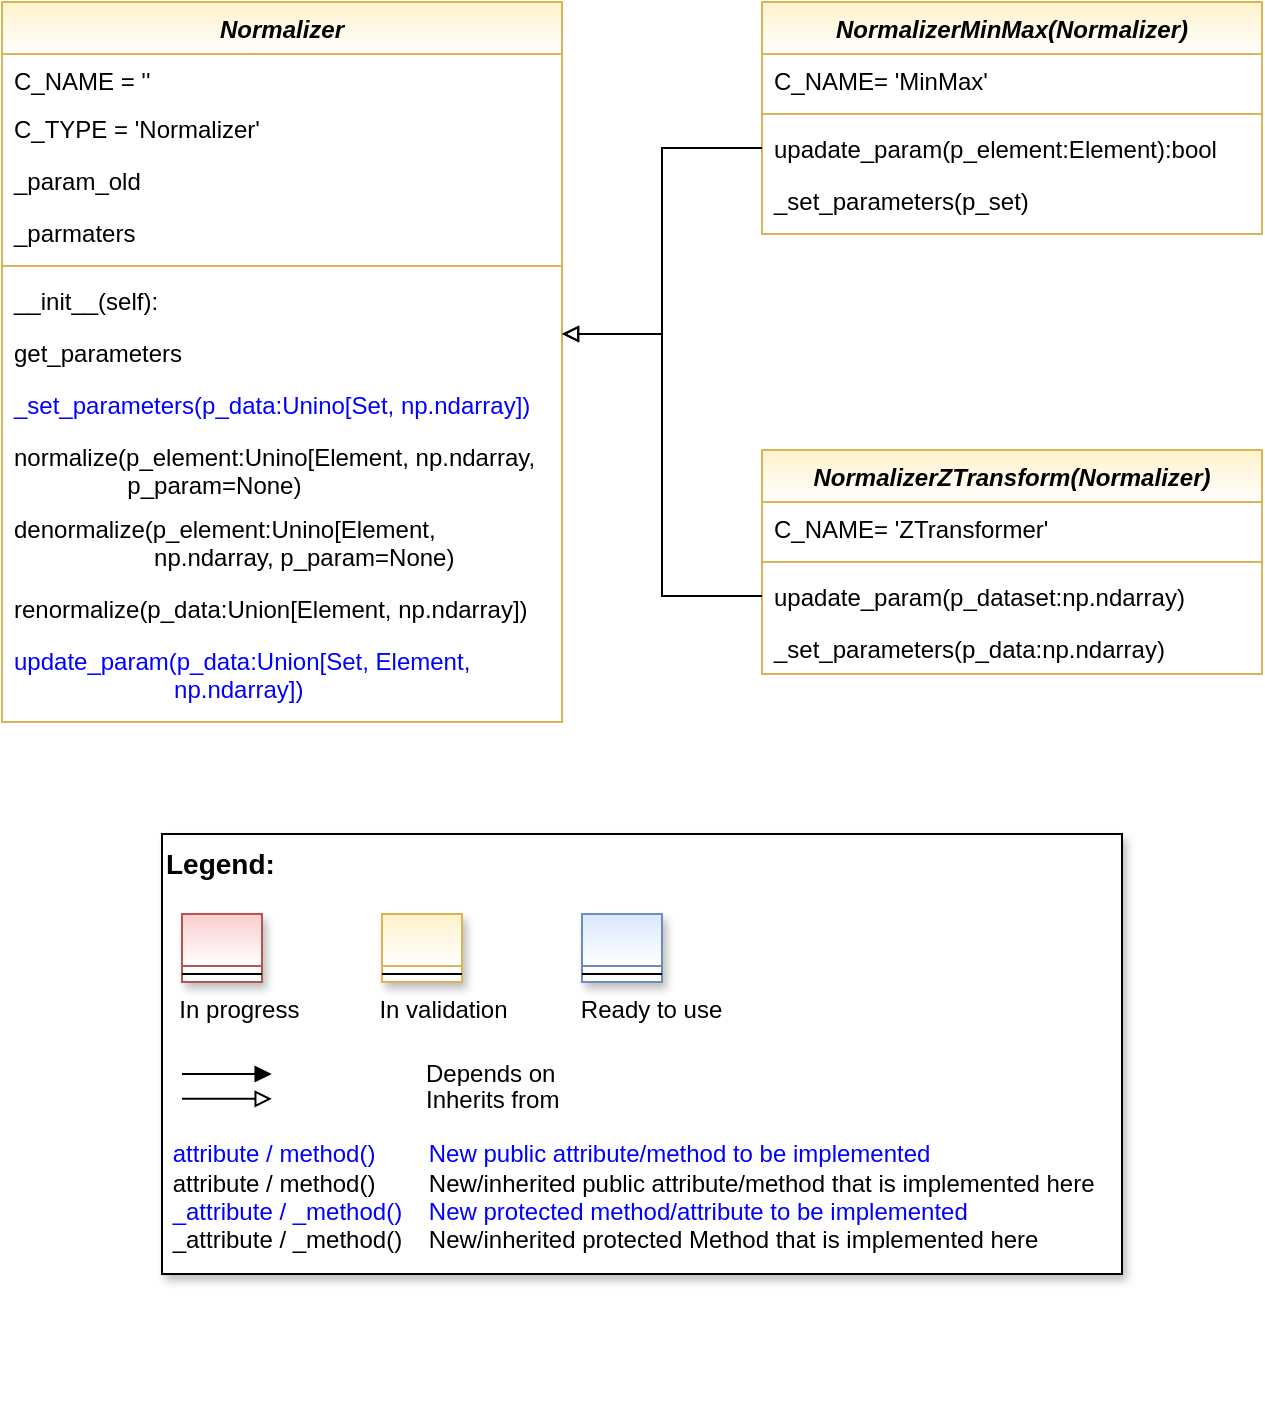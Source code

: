 <mxfile version="20.2.3" type="device"><diagram id="C5RBs43oDa-KdzZeNtuy" name="Page-1"><mxGraphModel dx="1038" dy="649" grid="1" gridSize="10" guides="1" tooltips="1" connect="1" arrows="1" fold="1" page="1" pageScale="1" pageWidth="827" pageHeight="1169" math="0" shadow="0"><root><mxCell id="WIyWlLk6GJQsqaUBKTNV-0"/><mxCell id="WIyWlLk6GJQsqaUBKTNV-1" parent="WIyWlLk6GJQsqaUBKTNV-0"/><mxCell id="zkfFHV4jXpPFQw0GAbJ--0" value="Normalizer" style="swimlane;fontStyle=3;align=center;verticalAlign=top;childLayout=stackLayout;horizontal=1;startSize=26;horizontalStack=0;resizeParent=1;resizeLast=0;collapsible=1;marginBottom=0;rounded=0;shadow=0;strokeWidth=1;fillColor=#fff2cc;strokeColor=#d6b656;gradientColor=#FFFFFF;" parent="WIyWlLk6GJQsqaUBKTNV-1" vertex="1"><mxGeometry x="80" y="84" width="280" height="360" as="geometry"><mxRectangle x="230" y="140" width="160" height="26" as="alternateBounds"/></mxGeometry></mxCell><mxCell id="zkfFHV4jXpPFQw0GAbJ--1" value="C_NAME = ''" style="text;align=left;verticalAlign=top;spacingLeft=4;spacingRight=4;overflow=hidden;rotatable=0;points=[[0,0.5],[1,0.5]];portConstraint=eastwest;" parent="zkfFHV4jXpPFQw0GAbJ--0" vertex="1"><mxGeometry y="26" width="280" height="24" as="geometry"/></mxCell><mxCell id="zkfFHV4jXpPFQw0GAbJ--2" value="C_TYPE = 'Normalizer'" style="text;align=left;verticalAlign=top;spacingLeft=4;spacingRight=4;overflow=hidden;rotatable=0;points=[[0,0.5],[1,0.5]];portConstraint=eastwest;rounded=0;shadow=0;html=0;" parent="zkfFHV4jXpPFQw0GAbJ--0" vertex="1"><mxGeometry y="50" width="280" height="26" as="geometry"/></mxCell><mxCell id="zkfFHV4jXpPFQw0GAbJ--3" value="_param_old" style="text;align=left;verticalAlign=top;spacingLeft=4;spacingRight=4;overflow=hidden;rotatable=0;points=[[0,0.5],[1,0.5]];portConstraint=eastwest;rounded=0;shadow=0;html=0;" parent="zkfFHV4jXpPFQw0GAbJ--0" vertex="1"><mxGeometry y="76" width="280" height="26" as="geometry"/></mxCell><mxCell id="eLnOqRD9iw0-AsLMPfdM-3" value="_parmaters" style="text;align=left;verticalAlign=top;spacingLeft=4;spacingRight=4;overflow=hidden;rotatable=0;points=[[0,0.5],[1,0.5]];portConstraint=eastwest;rounded=0;shadow=0;html=0;" parent="zkfFHV4jXpPFQw0GAbJ--0" vertex="1"><mxGeometry y="102" width="280" height="26" as="geometry"/></mxCell><mxCell id="zkfFHV4jXpPFQw0GAbJ--4" value="" style="line;html=1;strokeWidth=1;align=left;verticalAlign=middle;spacingTop=-1;spacingLeft=3;spacingRight=3;rotatable=0;labelPosition=right;points=[];portConstraint=eastwest;fillColor=#fff2cc;strokeColor=#d6b656;gradientColor=#FFFFFF;" parent="zkfFHV4jXpPFQw0GAbJ--0" vertex="1"><mxGeometry y="128" width="280" height="8" as="geometry"/></mxCell><mxCell id="8zqGU7UVI0wgR4KLh-GC-10" value="__init__(self):" style="text;align=left;verticalAlign=top;spacingLeft=4;spacingRight=4;overflow=hidden;rotatable=0;points=[[0,0.5],[1,0.5]];portConstraint=eastwest;" parent="zkfFHV4jXpPFQw0GAbJ--0" vertex="1"><mxGeometry y="136" width="280" height="26" as="geometry"/></mxCell><mxCell id="8zqGU7UVI0wgR4KLh-GC-9" value="get_parameters" style="text;align=left;verticalAlign=top;spacingLeft=4;spacingRight=4;overflow=hidden;rotatable=0;points=[[0,0.5],[1,0.5]];portConstraint=eastwest;" parent="zkfFHV4jXpPFQw0GAbJ--0" vertex="1"><mxGeometry y="162" width="280" height="26" as="geometry"/></mxCell><mxCell id="eLnOqRD9iw0-AsLMPfdM-6" value="_set_parameters(p_data:Unino[Set, np.ndarray])" style="text;align=left;verticalAlign=top;spacingLeft=4;spacingRight=4;overflow=hidden;rotatable=0;points=[[0,0.5],[1,0.5]];portConstraint=eastwest;fontColor=#0000FF;" parent="zkfFHV4jXpPFQw0GAbJ--0" vertex="1"><mxGeometry y="188" width="280" height="26" as="geometry"/></mxCell><mxCell id="zkfFHV4jXpPFQw0GAbJ--5" value="normalize(p_element:Unino[Element, np.ndarray,                  p_param=None)" style="text;align=left;verticalAlign=top;spacingLeft=4;spacingRight=4;overflow=hidden;rotatable=0;points=[[0,0.5],[1,0.5]];portConstraint=eastwest;whiteSpace=wrap;" parent="zkfFHV4jXpPFQw0GAbJ--0" vertex="1"><mxGeometry y="214" width="280" height="36" as="geometry"/></mxCell><mxCell id="8zqGU7UVI0wgR4KLh-GC-7" value="denormalize(p_element:Unino[Element,                      np.ndarray, p_param=None)" style="text;align=left;verticalAlign=top;spacingLeft=4;spacingRight=4;overflow=hidden;rotatable=0;points=[[0,0.5],[1,0.5]];portConstraint=eastwest;whiteSpace=wrap;" parent="zkfFHV4jXpPFQw0GAbJ--0" vertex="1"><mxGeometry y="250" width="280" height="40" as="geometry"/></mxCell><mxCell id="eLnOqRD9iw0-AsLMPfdM-4" value="renormalize(p_data:Union[Element, np.ndarray])" style="text;align=left;verticalAlign=top;spacingLeft=4;spacingRight=4;overflow=hidden;rotatable=0;points=[[0,0.5],[1,0.5]];portConstraint=eastwest;fontColor=#000000;" parent="zkfFHV4jXpPFQw0GAbJ--0" vertex="1"><mxGeometry y="290" width="280" height="26" as="geometry"/></mxCell><mxCell id="eLnOqRD9iw0-AsLMPfdM-5" value="update_param(p_data:Union[Set, Element,                         np.ndarray])" style="text;align=left;verticalAlign=top;spacingLeft=4;spacingRight=4;overflow=hidden;rotatable=0;points=[[0,0.5],[1,0.5]];portConstraint=eastwest;fontColor=#0000FF;whiteSpace=wrap;" parent="zkfFHV4jXpPFQw0GAbJ--0" vertex="1"><mxGeometry y="316" width="280" height="44" as="geometry"/></mxCell><mxCell id="8zqGU7UVI0wgR4KLh-GC-14" value="NormalizerMinMax(Normalizer)" style="swimlane;fontStyle=3;align=center;verticalAlign=top;childLayout=stackLayout;horizontal=1;startSize=26;horizontalStack=0;resizeParent=1;resizeLast=0;collapsible=1;marginBottom=0;rounded=0;shadow=0;strokeWidth=1;fillColor=#fff2cc;strokeColor=#d6b656;gradientColor=#FFFFFF;" parent="WIyWlLk6GJQsqaUBKTNV-1" vertex="1"><mxGeometry x="460" y="84" width="250" height="116" as="geometry"><mxRectangle x="230" y="140" width="160" height="26" as="alternateBounds"/></mxGeometry></mxCell><mxCell id="8zqGU7UVI0wgR4KLh-GC-16" value="C_NAME= 'MinMax'" style="text;align=left;verticalAlign=top;spacingLeft=4;spacingRight=4;overflow=hidden;rotatable=0;points=[[0,0.5],[1,0.5]];portConstraint=eastwest;rounded=0;shadow=0;html=0;" parent="8zqGU7UVI0wgR4KLh-GC-14" vertex="1"><mxGeometry y="26" width="250" height="26" as="geometry"/></mxCell><mxCell id="8zqGU7UVI0wgR4KLh-GC-18" value="" style="line;html=1;strokeWidth=1;align=left;verticalAlign=middle;spacingTop=-1;spacingLeft=3;spacingRight=3;rotatable=0;labelPosition=right;points=[];portConstraint=eastwest;fillColor=#fff2cc;strokeColor=#d6b656;gradientColor=#FFFFFF;" parent="8zqGU7UVI0wgR4KLh-GC-14" vertex="1"><mxGeometry y="52" width="250" height="8" as="geometry"/></mxCell><mxCell id="eLnOqRD9iw0-AsLMPfdM-7" value="upadate_param(p_element:Element):bool" style="text;align=left;verticalAlign=top;spacingLeft=4;spacingRight=4;overflow=hidden;rotatable=0;points=[[0,0.5],[1,0.5]];portConstraint=eastwest;fontColor=#000000;" parent="8zqGU7UVI0wgR4KLh-GC-14" vertex="1"><mxGeometry y="60" width="250" height="26" as="geometry"/></mxCell><mxCell id="eLnOqRD9iw0-AsLMPfdM-8" value="_set_parameters(p_set)" style="text;align=left;verticalAlign=top;spacingLeft=4;spacingRight=4;overflow=hidden;rotatable=0;points=[[0,0.5],[1,0.5]];portConstraint=eastwest;fontColor=#000000;" parent="8zqGU7UVI0wgR4KLh-GC-14" vertex="1"><mxGeometry y="86" width="250" height="26" as="geometry"/></mxCell><mxCell id="eLnOqRD9iw0-AsLMPfdM-9" value="" style="edgeStyle=orthogonalEdgeStyle;rounded=0;orthogonalLoop=1;jettySize=auto;html=1;fontColor=#000000;endArrow=block;endFill=0;" parent="WIyWlLk6GJQsqaUBKTNV-1" edge="1"><mxGeometry relative="1" as="geometry"><mxPoint x="460" y="157" as="sourcePoint"/><Array as="points"><mxPoint x="410" y="157"/><mxPoint x="410" y="250"/></Array><mxPoint x="360" y="250" as="targetPoint"/></mxGeometry></mxCell><mxCell id="eLnOqRD9iw0-AsLMPfdM-11" value="NormalizerZTransform(Normalizer)" style="swimlane;fontStyle=3;align=center;verticalAlign=top;childLayout=stackLayout;horizontal=1;startSize=26;horizontalStack=0;resizeParent=1;resizeLast=0;collapsible=1;marginBottom=0;rounded=0;shadow=0;strokeWidth=1;fillColor=#fff2cc;strokeColor=#d6b656;gradientColor=#FFFFFF;" parent="WIyWlLk6GJQsqaUBKTNV-1" vertex="1"><mxGeometry x="460" y="308" width="250" height="112" as="geometry"><mxRectangle x="230" y="140" width="160" height="26" as="alternateBounds"/></mxGeometry></mxCell><mxCell id="eLnOqRD9iw0-AsLMPfdM-12" value="C_NAME= 'ZTransformer'" style="text;align=left;verticalAlign=top;spacingLeft=4;spacingRight=4;overflow=hidden;rotatable=0;points=[[0,0.5],[1,0.5]];portConstraint=eastwest;rounded=0;shadow=0;html=0;" parent="eLnOqRD9iw0-AsLMPfdM-11" vertex="1"><mxGeometry y="26" width="250" height="26" as="geometry"/></mxCell><mxCell id="eLnOqRD9iw0-AsLMPfdM-14" value="" style="line;html=1;strokeWidth=1;align=left;verticalAlign=middle;spacingTop=-1;spacingLeft=3;spacingRight=3;rotatable=0;labelPosition=right;points=[];portConstraint=eastwest;fillColor=#fff2cc;strokeColor=#d6b656;gradientColor=#FFFFFF;" parent="eLnOqRD9iw0-AsLMPfdM-11" vertex="1"><mxGeometry y="52" width="250" height="8" as="geometry"/></mxCell><mxCell id="eLnOqRD9iw0-AsLMPfdM-18" value="upadate_param(p_dataset:np.ndarray)" style="text;align=left;verticalAlign=top;spacingLeft=4;spacingRight=4;overflow=hidden;rotatable=0;points=[[0,0.5],[1,0.5]];portConstraint=eastwest;fontColor=#000000;" parent="eLnOqRD9iw0-AsLMPfdM-11" vertex="1"><mxGeometry y="60" width="250" height="26" as="geometry"/></mxCell><mxCell id="eLnOqRD9iw0-AsLMPfdM-19" value="_set_parameters(p_data:np.ndarray)" style="text;align=left;verticalAlign=top;spacingLeft=4;spacingRight=4;overflow=hidden;rotatable=0;points=[[0,0.5],[1,0.5]];portConstraint=eastwest;fontColor=#000000;" parent="eLnOqRD9iw0-AsLMPfdM-11" vertex="1"><mxGeometry y="86" width="250" height="26" as="geometry"/></mxCell><mxCell id="eLnOqRD9iw0-AsLMPfdM-20" value="" style="edgeStyle=orthogonalEdgeStyle;rounded=0;orthogonalLoop=1;jettySize=auto;html=1;fontColor=#000000;endArrow=block;endFill=0;exitX=0;exitY=0.5;exitDx=0;exitDy=0;" parent="WIyWlLk6GJQsqaUBKTNV-1" edge="1" source="eLnOqRD9iw0-AsLMPfdM-18"><mxGeometry relative="1" as="geometry"><mxPoint x="460" y="442" as="sourcePoint"/><Array as="points"><mxPoint x="410" y="381"/><mxPoint x="410" y="250"/></Array><mxPoint x="360" y="250" as="targetPoint"/></mxGeometry></mxCell><mxCell id="3frp60s40n5bYwkhFthx-0" value="" style="group" vertex="1" connectable="0" parent="WIyWlLk6GJQsqaUBKTNV-1"><mxGeometry x="160" y="500" width="480" height="220" as="geometry"/></mxCell><mxCell id="3frp60s40n5bYwkhFthx-1" value="&lt;font color=&quot;#000000&quot; size=&quot;1&quot;&gt;&lt;b style=&quot;font-size: 14px&quot;&gt;Legend:&lt;br&gt;&lt;/b&gt;&lt;/font&gt;&lt;br&gt;&lt;br&gt;&lt;br&gt;&lt;font color=&quot;#0000ff&quot; style=&quot;font-size: 6px&quot;&gt;&lt;br&gt;&lt;/font&gt;&lt;span style=&quot;color: rgb(0 , 0 , 0)&quot;&gt;&lt;font style=&quot;font-size: 4px&quot;&gt;&amp;nbsp; &amp;nbsp;&lt;/font&gt;&amp;nbsp;In progress&amp;nbsp; &amp;nbsp; &amp;nbsp; &amp;nbsp; &amp;nbsp; &amp;nbsp; In validation&amp;nbsp; &amp;nbsp; &amp;nbsp; &amp;nbsp; &amp;nbsp; &amp;nbsp;Ready to use&lt;/span&gt;&lt;font color=&quot;#000000&quot;&gt;&amp;nbsp;&lt;br&gt;&lt;/font&gt;&lt;font color=&quot;#0000ff&quot;&gt;&lt;br&gt;&lt;br&gt;&lt;br&gt;&lt;br&gt;&amp;nbsp;attribute / method()&amp;nbsp; &amp;nbsp; &amp;nbsp; &amp;nbsp; New public attribute/method to be implemented&lt;/font&gt;&lt;br&gt;&lt;font color=&quot;#000000&quot;&gt;&amp;nbsp;&lt;/font&gt;&lt;font color=&quot;#000000&quot;&gt;attribute / method()&lt;span&gt;&#9;&lt;/span&gt;&amp;nbsp; &amp;nbsp; &amp;nbsp; &amp;nbsp;New/inherited public attribute/method that is implemented here&lt;br&gt;&lt;/font&gt;&lt;font color=&quot;#0000ff&quot;&gt;&amp;nbsp;_attribute /&amp;nbsp;&lt;/font&gt;&lt;font color=&quot;#0000ff&quot;&gt;_method()&amp;nbsp; &amp;nbsp; New protected method/attribute to be implemented&lt;/font&gt;&lt;br&gt;&lt;font color=&quot;#000000&quot;&gt;&amp;nbsp;_attribute / _method()&amp;nbsp; &amp;nbsp; New/inherited protected Method that is implemented here&lt;br&gt;&lt;/font&gt;&lt;font color=&quot;#000000&quot;&gt;&lt;br&gt;&lt;br&gt;&lt;br&gt;&lt;br&gt;&lt;br&gt;&lt;/font&gt;" style="text;html=1;align=left;verticalAlign=top;whiteSpace=wrap;rounded=0;fontColor=#006600;strokeColor=#000000;shadow=1;fillColor=#ffffff;" vertex="1" parent="3frp60s40n5bYwkhFthx-0"><mxGeometry width="480" height="220" as="geometry"/></mxCell><mxCell id="3frp60s40n5bYwkhFthx-2" value="Depends on" style="endArrow=block;html=1;labelPosition=right;verticalLabelPosition=middle;align=left;verticalAlign=middle;endFill=1;fontSize=12;" edge="1" parent="3frp60s40n5bYwkhFthx-0"><mxGeometry x="-1590" y="-2180" width="50" height="50" as="geometry"><mxPoint x="10.0" y="120.003" as="sourcePoint"/><mxPoint x="54.848" y="120.003" as="targetPoint"/><mxPoint x="98" as="offset"/><Array as="points"><mxPoint x="30" y="120"/></Array></mxGeometry></mxCell><mxCell id="3frp60s40n5bYwkhFthx-3" value="Inherits from" style="endArrow=block;html=1;labelPosition=right;verticalLabelPosition=middle;align=left;verticalAlign=middle;endFill=0;fontSize=12;" edge="1" parent="3frp60s40n5bYwkhFthx-0"><mxGeometry x="-1590" y="-2180" width="50" height="50" as="geometry"><mxPoint x="10.0" y="132.385" as="sourcePoint"/><mxPoint x="54.848" y="132.385" as="targetPoint"/><mxPoint x="98" y="1" as="offset"/></mxGeometry></mxCell><mxCell id="3frp60s40n5bYwkhFthx-4" value="" style="swimlane;fontStyle=3;align=center;verticalAlign=top;childLayout=stackLayout;horizontal=1;startSize=26;horizontalStack=0;resizeParent=1;resizeLast=0;collapsible=1;marginBottom=0;rounded=0;shadow=1;strokeWidth=1;fillColor=#f8cecc;strokeColor=#b85450;gradientColor=#ffffff;swimlaneFillColor=#ffffff;" vertex="1" parent="3frp60s40n5bYwkhFthx-0"><mxGeometry x="10" y="40" width="40" height="34" as="geometry"><mxRectangle x="230" y="140" width="160" height="26" as="alternateBounds"/></mxGeometry></mxCell><mxCell id="3frp60s40n5bYwkhFthx-5" value="" style="line;html=1;strokeWidth=1;align=left;verticalAlign=middle;spacingTop=-1;spacingLeft=3;spacingRight=3;rotatable=0;labelPosition=right;points=[];portConstraint=eastwest;" vertex="1" parent="3frp60s40n5bYwkhFthx-4"><mxGeometry y="26" width="40" height="8" as="geometry"/></mxCell><mxCell id="3frp60s40n5bYwkhFthx-6" value="" style="swimlane;fontStyle=3;align=center;verticalAlign=top;childLayout=stackLayout;horizontal=1;startSize=26;horizontalStack=0;resizeParent=1;resizeLast=0;collapsible=1;marginBottom=0;rounded=0;shadow=1;strokeWidth=1;fillColor=#fff2cc;strokeColor=#d6b656;gradientColor=#ffffff;swimlaneFillColor=#ffffff;" vertex="1" parent="3frp60s40n5bYwkhFthx-0"><mxGeometry x="110" y="40" width="40" height="34" as="geometry"><mxRectangle x="230" y="140" width="160" height="26" as="alternateBounds"/></mxGeometry></mxCell><mxCell id="3frp60s40n5bYwkhFthx-7" value="" style="line;html=1;strokeWidth=1;align=left;verticalAlign=middle;spacingTop=-1;spacingLeft=3;spacingRight=3;rotatable=0;labelPosition=right;points=[];portConstraint=eastwest;" vertex="1" parent="3frp60s40n5bYwkhFthx-6"><mxGeometry y="26" width="40" height="8" as="geometry"/></mxCell><mxCell id="3frp60s40n5bYwkhFthx-8" value="" style="swimlane;fontStyle=3;align=center;verticalAlign=top;childLayout=stackLayout;horizontal=1;startSize=26;horizontalStack=0;resizeParent=1;resizeLast=0;collapsible=1;marginBottom=0;rounded=0;shadow=1;strokeWidth=1;fillColor=#dae8fc;strokeColor=#6c8ebf;gradientColor=#ffffff;swimlaneFillColor=#ffffff;" vertex="1" parent="3frp60s40n5bYwkhFthx-0"><mxGeometry x="210" y="40" width="40" height="34" as="geometry"><mxRectangle x="230" y="140" width="160" height="26" as="alternateBounds"/></mxGeometry></mxCell><mxCell id="3frp60s40n5bYwkhFthx-9" value="" style="line;html=1;strokeWidth=1;align=left;verticalAlign=middle;spacingTop=-1;spacingLeft=3;spacingRight=3;rotatable=0;labelPosition=right;points=[];portConstraint=eastwest;" vertex="1" parent="3frp60s40n5bYwkhFthx-8"><mxGeometry y="26" width="40" height="8" as="geometry"/></mxCell></root></mxGraphModel></diagram></mxfile>